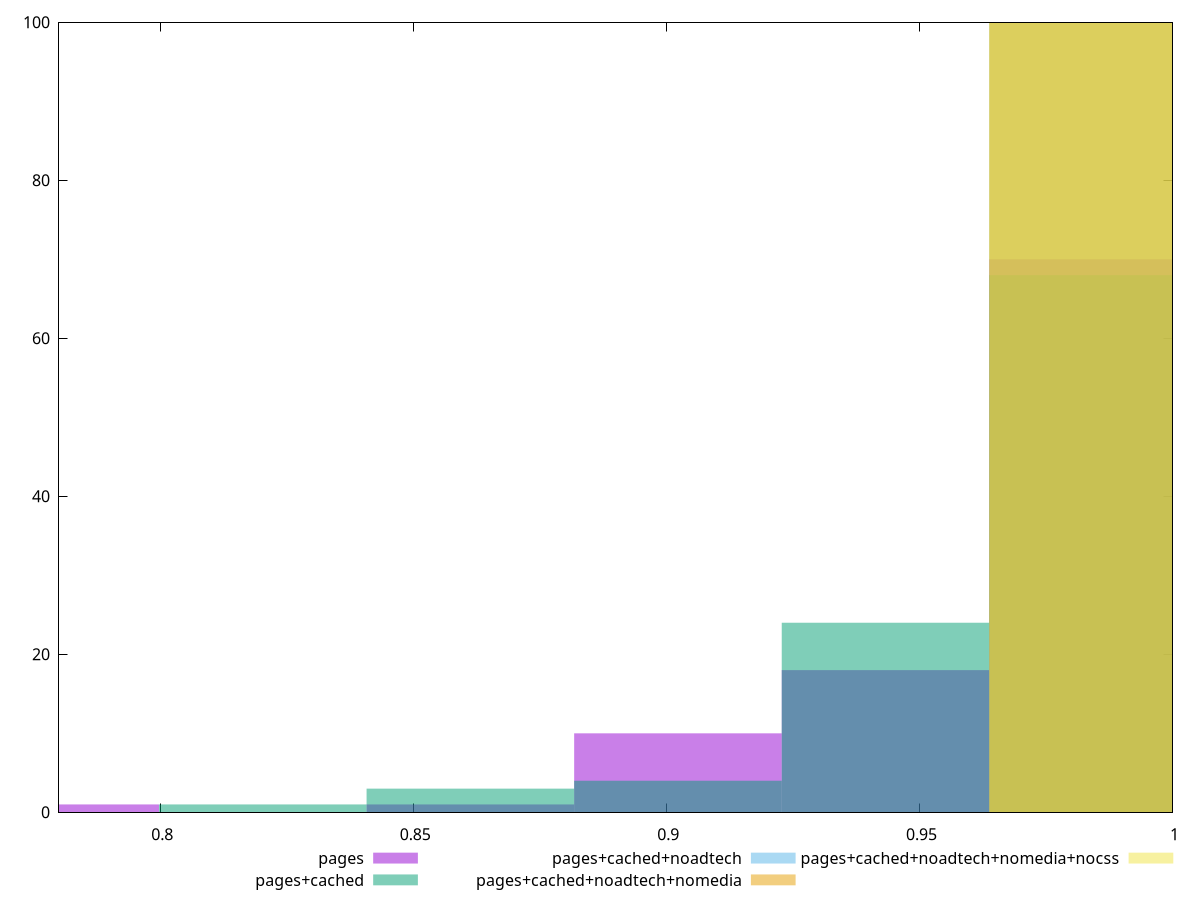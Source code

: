 reset

$pages <<EOF
0.9022886040237659 10
0.8612754856590493 1
0.779249248929616 1
0.9843148407531992 70
0.9433017223884825 18
EOF

$pagesCached <<EOF
0.8612754856590493 3
0.9022886040237659 4
0.9433017223884825 24
0.9843148407531992 68
0.8202623672943327 1
EOF

$pagesCachedNoadtech <<EOF
0.9843148407531992 100
EOF

$pagesCachedNoadtechNomedia <<EOF
0.9843148407531992 100
EOF

$pagesCachedNoadtechNomediaNocss <<EOF
0.9843148407531992 100
EOF

set key outside below
set boxwidth 0.04101311836471663
set xrange [0.78:1]
set yrange [0:100]
set trange [0:100]
set style fill transparent solid 0.5 noborder
set terminal svg size 640, 530 enhanced background rgb 'white'
set output "report_00019_2021-02-10T18-14-37.922Z//bootup-time/comparison/histogram/all_score.svg"

plot $pages title "pages" with boxes, \
     $pagesCached title "pages+cached" with boxes, \
     $pagesCachedNoadtech title "pages+cached+noadtech" with boxes, \
     $pagesCachedNoadtechNomedia title "pages+cached+noadtech+nomedia" with boxes, \
     $pagesCachedNoadtechNomediaNocss title "pages+cached+noadtech+nomedia+nocss" with boxes

reset
